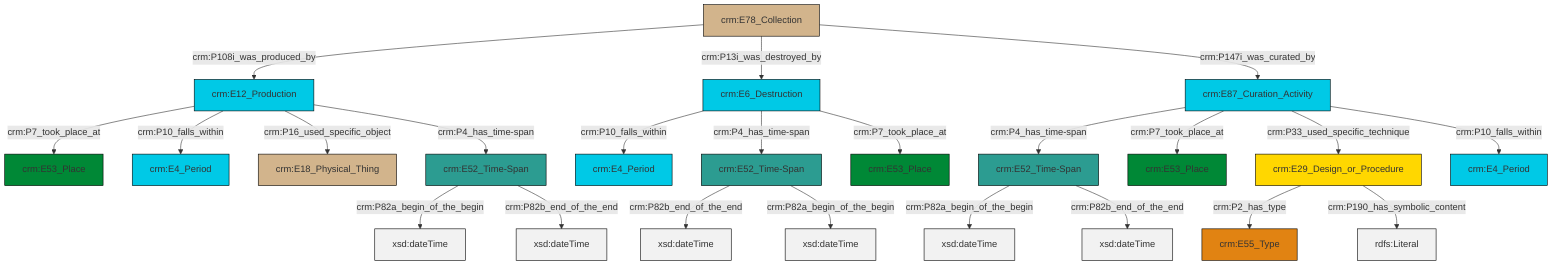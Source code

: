 graph TD
classDef Literal fill:#f2f2f2,stroke:#000000;
classDef CRM_Entity fill:#FFFFFF,stroke:#000000;
classDef Temporal_Entity fill:#00C9E6, stroke:#000000;
classDef Type fill:#E18312, stroke:#000000;
classDef Time-Span fill:#2C9C91, stroke:#000000;
classDef Appellation fill:#FFEB7F, stroke:#000000;
classDef Place fill:#008836, stroke:#000000;
classDef Persistent_Item fill:#B266B2, stroke:#000000;
classDef Conceptual_Object fill:#FFD700, stroke:#000000;
classDef Physical_Thing fill:#D2B48C, stroke:#000000;
classDef Actor fill:#f58aad, stroke:#000000;
classDef PC_Classes fill:#4ce600, stroke:#000000;
classDef Multi fill:#cccccc,stroke:#000000;

0["crm:E52_Time-Span"]:::Time-Span -->|crm:P82b_end_of_the_end| 1[xsd:dateTime]:::Literal
2["crm:E12_Production"]:::Temporal_Entity -->|crm:P7_took_place_at| 3["crm:E53_Place"]:::Place
0["crm:E52_Time-Span"]:::Time-Span -->|crm:P82a_begin_of_the_begin| 6[xsd:dateTime]:::Literal
7["crm:E87_Curation_Activity"]:::Temporal_Entity -->|crm:P4_has_time-span| 8["crm:E52_Time-Span"]:::Time-Span
9["crm:E29_Design_or_Procedure"]:::Conceptual_Object -->|crm:P2_has_type| 11["crm:E55_Type"]:::Type
14["crm:E78_Collection"]:::Physical_Thing -->|crm:P108i_was_produced_by| 2["crm:E12_Production"]:::Temporal_Entity
14["crm:E78_Collection"]:::Physical_Thing -->|crm:P13i_was_destroyed_by| 16["crm:E6_Destruction"]:::Temporal_Entity
8["crm:E52_Time-Span"]:::Time-Span -->|crm:P82a_begin_of_the_begin| 19[xsd:dateTime]:::Literal
7["crm:E87_Curation_Activity"]:::Temporal_Entity -->|crm:P7_took_place_at| 17["crm:E53_Place"]:::Place
22["crm:E52_Time-Span"]:::Time-Span -->|crm:P82a_begin_of_the_begin| 23[xsd:dateTime]:::Literal
22["crm:E52_Time-Span"]:::Time-Span -->|crm:P82b_end_of_the_end| 25[xsd:dateTime]:::Literal
8["crm:E52_Time-Span"]:::Time-Span -->|crm:P82b_end_of_the_end| 28[xsd:dateTime]:::Literal
7["crm:E87_Curation_Activity"]:::Temporal_Entity -->|crm:P33_used_specific_technique| 9["crm:E29_Design_or_Procedure"]:::Conceptual_Object
16["crm:E6_Destruction"]:::Temporal_Entity -->|crm:P10_falls_within| 29["crm:E4_Period"]:::Temporal_Entity
9["crm:E29_Design_or_Procedure"]:::Conceptual_Object -->|crm:P190_has_symbolic_content| 30[rdfs:Literal]:::Literal
7["crm:E87_Curation_Activity"]:::Temporal_Entity -->|crm:P10_falls_within| 12["crm:E4_Period"]:::Temporal_Entity
2["crm:E12_Production"]:::Temporal_Entity -->|crm:P10_falls_within| 31["crm:E4_Period"]:::Temporal_Entity
2["crm:E12_Production"]:::Temporal_Entity -->|crm:P16_used_specific_object| 20["crm:E18_Physical_Thing"]:::Physical_Thing
14["crm:E78_Collection"]:::Physical_Thing -->|crm:P147i_was_curated_by| 7["crm:E87_Curation_Activity"]:::Temporal_Entity
16["crm:E6_Destruction"]:::Temporal_Entity -->|crm:P4_has_time-span| 0["crm:E52_Time-Span"]:::Time-Span
2["crm:E12_Production"]:::Temporal_Entity -->|crm:P4_has_time-span| 22["crm:E52_Time-Span"]:::Time-Span
16["crm:E6_Destruction"]:::Temporal_Entity -->|crm:P7_took_place_at| 4["crm:E53_Place"]:::Place
